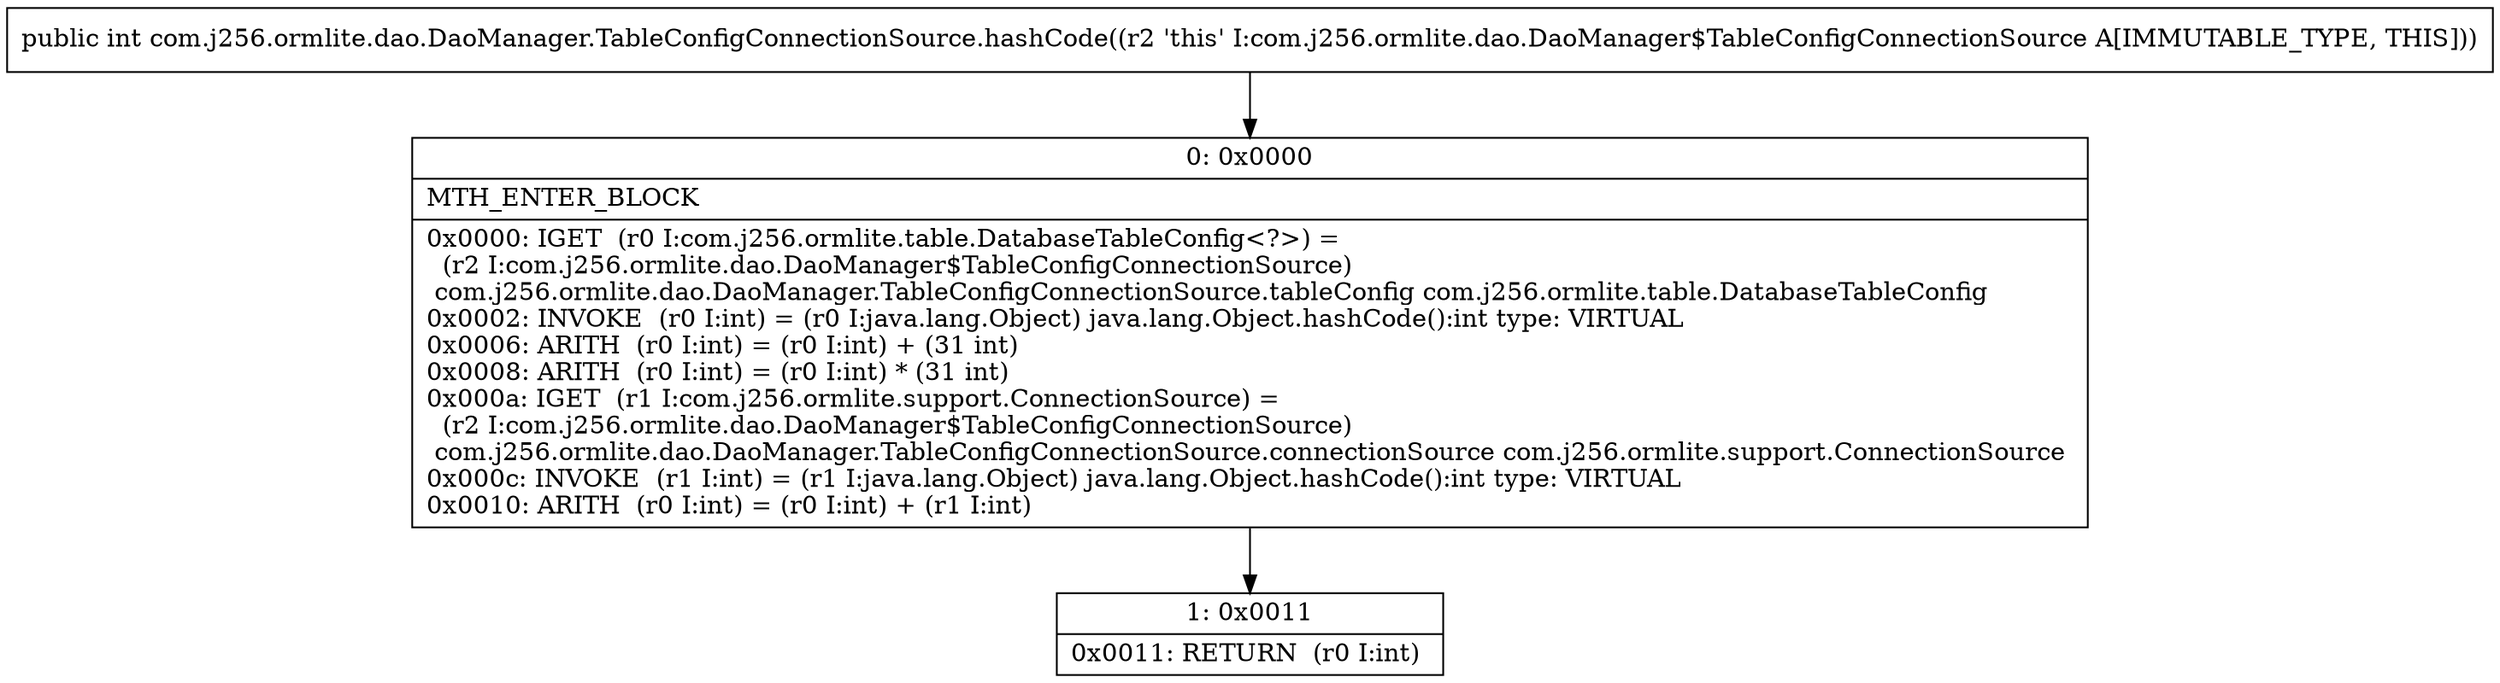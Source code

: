 digraph "CFG forcom.j256.ormlite.dao.DaoManager.TableConfigConnectionSource.hashCode()I" {
Node_0 [shape=record,label="{0\:\ 0x0000|MTH_ENTER_BLOCK\l|0x0000: IGET  (r0 I:com.j256.ormlite.table.DatabaseTableConfig\<?\>) = \l  (r2 I:com.j256.ormlite.dao.DaoManager$TableConfigConnectionSource)\l com.j256.ormlite.dao.DaoManager.TableConfigConnectionSource.tableConfig com.j256.ormlite.table.DatabaseTableConfig \l0x0002: INVOKE  (r0 I:int) = (r0 I:java.lang.Object) java.lang.Object.hashCode():int type: VIRTUAL \l0x0006: ARITH  (r0 I:int) = (r0 I:int) + (31 int) \l0x0008: ARITH  (r0 I:int) = (r0 I:int) * (31 int) \l0x000a: IGET  (r1 I:com.j256.ormlite.support.ConnectionSource) = \l  (r2 I:com.j256.ormlite.dao.DaoManager$TableConfigConnectionSource)\l com.j256.ormlite.dao.DaoManager.TableConfigConnectionSource.connectionSource com.j256.ormlite.support.ConnectionSource \l0x000c: INVOKE  (r1 I:int) = (r1 I:java.lang.Object) java.lang.Object.hashCode():int type: VIRTUAL \l0x0010: ARITH  (r0 I:int) = (r0 I:int) + (r1 I:int) \l}"];
Node_1 [shape=record,label="{1\:\ 0x0011|0x0011: RETURN  (r0 I:int) \l}"];
MethodNode[shape=record,label="{public int com.j256.ormlite.dao.DaoManager.TableConfigConnectionSource.hashCode((r2 'this' I:com.j256.ormlite.dao.DaoManager$TableConfigConnectionSource A[IMMUTABLE_TYPE, THIS])) }"];
MethodNode -> Node_0;
Node_0 -> Node_1;
}

